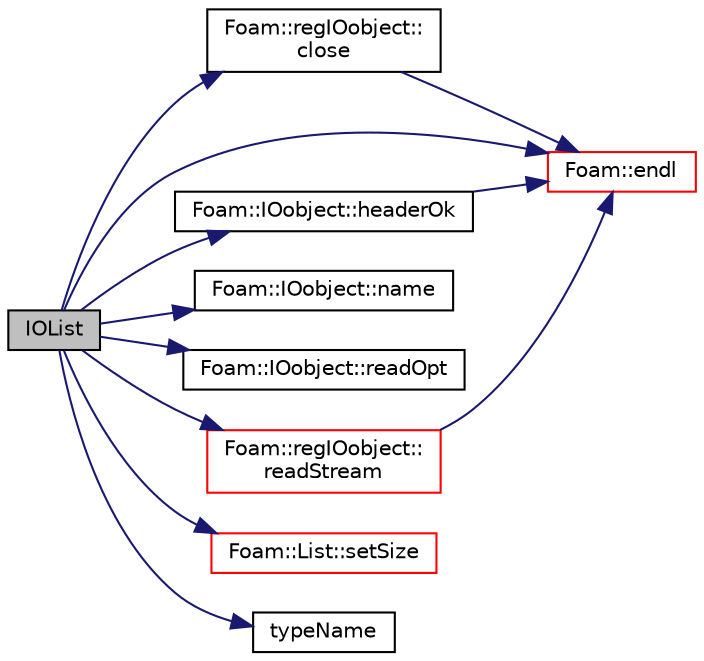 digraph "IOList"
{
  bgcolor="transparent";
  edge [fontname="Helvetica",fontsize="10",labelfontname="Helvetica",labelfontsize="10"];
  node [fontname="Helvetica",fontsize="10",shape=record];
  rankdir="LR";
  Node1 [label="IOList",height=0.2,width=0.4,color="black", fillcolor="grey75", style="filled", fontcolor="black"];
  Node1 -> Node2 [color="midnightblue",fontsize="10",style="solid",fontname="Helvetica"];
  Node2 [label="Foam::regIOobject::\lclose",height=0.2,width=0.4,color="black",URL="$a02134.html#a5ae591df94fc66ccb85cbb6565368bca",tooltip="Close Istream. "];
  Node2 -> Node3 [color="midnightblue",fontsize="10",style="solid",fontname="Helvetica"];
  Node3 [label="Foam::endl",height=0.2,width=0.4,color="red",URL="$a10675.html#a2db8fe02a0d3909e9351bb4275b23ce4",tooltip="Add newline and flush stream. "];
  Node1 -> Node3 [color="midnightblue",fontsize="10",style="solid",fontname="Helvetica"];
  Node1 -> Node4 [color="midnightblue",fontsize="10",style="solid",fontname="Helvetica"];
  Node4 [label="Foam::IOobject::headerOk",height=0.2,width=0.4,color="black",URL="$a01170.html#a9d4879c850ce41d945ff77e788de3a23",tooltip="Read and check header info. "];
  Node4 -> Node3 [color="midnightblue",fontsize="10",style="solid",fontname="Helvetica"];
  Node1 -> Node5 [color="midnightblue",fontsize="10",style="solid",fontname="Helvetica"];
  Node5 [label="Foam::IOobject::name",height=0.2,width=0.4,color="black",URL="$a01170.html#a75b72488d2e82151b025744974919d5d",tooltip="Return name. "];
  Node1 -> Node6 [color="midnightblue",fontsize="10",style="solid",fontname="Helvetica"];
  Node6 [label="Foam::IOobject::readOpt",height=0.2,width=0.4,color="black",URL="$a01170.html#af3c10cbbefc4d1d63d9dbe411d9701ec"];
  Node1 -> Node7 [color="midnightblue",fontsize="10",style="solid",fontname="Helvetica"];
  Node7 [label="Foam::regIOobject::\lreadStream",height=0.2,width=0.4,color="red",URL="$a02134.html#a1cab0be4cd0a737bfcdd4e43a032d3fd",tooltip="Return Istream and check object type against that given. "];
  Node7 -> Node3 [color="midnightblue",fontsize="10",style="solid",fontname="Helvetica"];
  Node1 -> Node8 [color="midnightblue",fontsize="10",style="solid",fontname="Helvetica"];
  Node8 [label="Foam::List::setSize",height=0.2,width=0.4,color="red",URL="$a01355.html#aedb985ffeaf1bdbfeccc2a8730405703",tooltip="Reset size of List. "];
  Node1 -> Node9 [color="midnightblue",fontsize="10",style="solid",fontname="Helvetica"];
  Node9 [label="typeName",height=0.2,width=0.4,color="black",URL="$a01166.html#ac3ff465e628e637d225a9ecdf9894ff8"];
}
